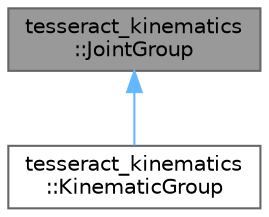 digraph "tesseract_kinematics::JointGroup"
{
 // LATEX_PDF_SIZE
  bgcolor="transparent";
  edge [fontname=Helvetica,fontsize=10,labelfontname=Helvetica,labelfontsize=10];
  node [fontname=Helvetica,fontsize=10,shape=box,height=0.2,width=0.4];
  Node1 [label="tesseract_kinematics\l::JointGroup",height=0.2,width=0.4,color="gray40", fillcolor="grey60", style="filled", fontcolor="black",tooltip="A Joint Group is defined by a list of joint_names."];
  Node1 -> Node2 [dir="back",color="steelblue1",style="solid"];
  Node2 [label="tesseract_kinematics\l::KinematicGroup",height=0.2,width=0.4,color="gray40", fillcolor="white", style="filled",URL="$d9/d67/classtesseract__kinematics_1_1KinematicGroup.html",tooltip=" "];
}
